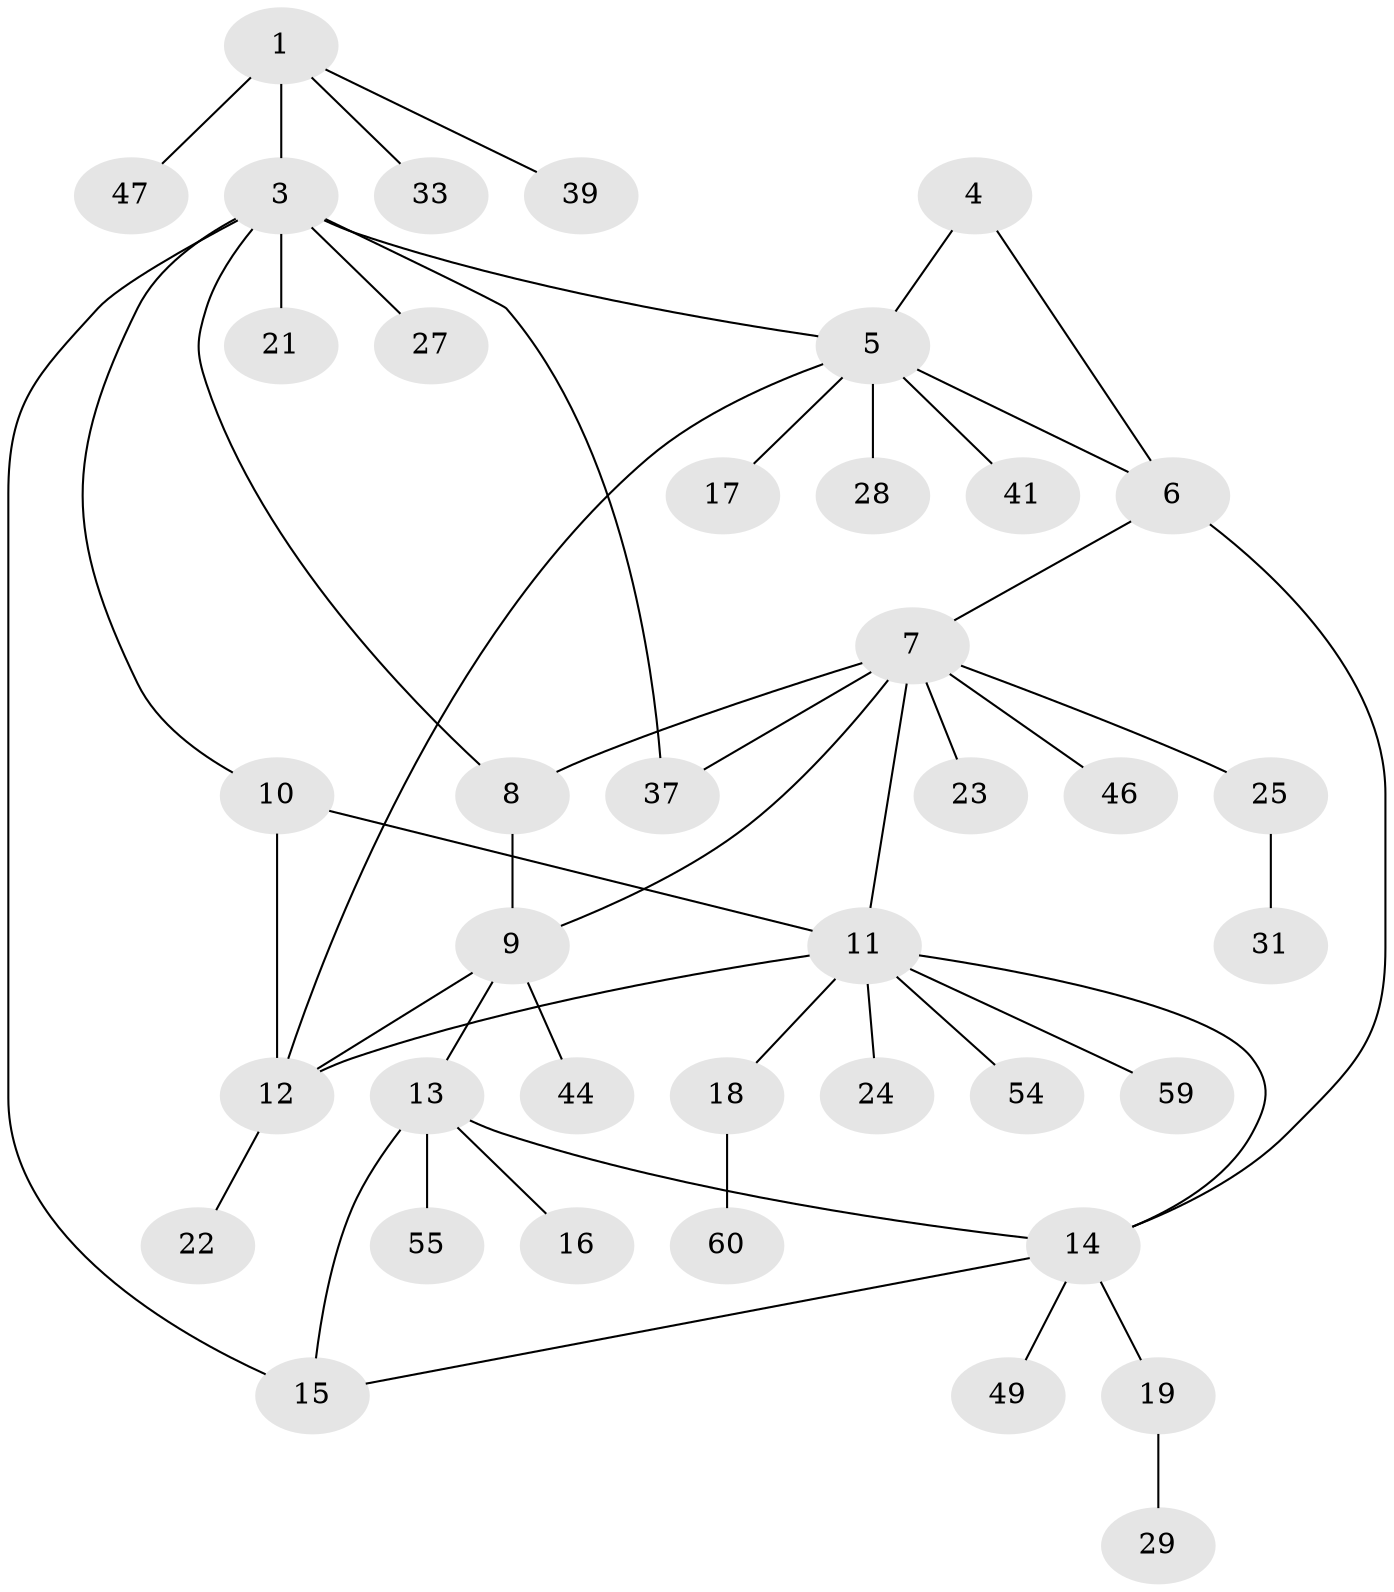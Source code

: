 // original degree distribution, {6: 0.046153846153846156, 2: 0.2, 9: 0.015384615384615385, 7: 0.03076923076923077, 11: 0.015384615384615385, 3: 0.046153846153846156, 5: 0.03076923076923077, 8: 0.03076923076923077, 1: 0.5692307692307692, 4: 0.015384615384615385}
// Generated by graph-tools (version 1.1) at 2025/19/03/04/25 18:19:44]
// undirected, 39 vertices, 50 edges
graph export_dot {
graph [start="1"]
  node [color=gray90,style=filled];
  1 [super="+30+2"];
  3;
  4;
  5;
  6 [super="+40+61+63"];
  7 [super="+36+65+51"];
  8;
  9;
  10;
  11;
  12 [super="+20+26+38+35"];
  13;
  14;
  15;
  16;
  17 [super="+42"];
  18;
  19 [super="+34+53+57+64"];
  21;
  22;
  23;
  24 [super="+50"];
  25;
  27 [super="+32"];
  28;
  29;
  31;
  33 [super="+52"];
  37;
  39;
  41;
  44;
  46;
  47;
  49;
  54;
  55;
  59;
  60;
  1 -- 3 [weight=2];
  1 -- 33;
  1 -- 39;
  1 -- 47;
  3 -- 5;
  3 -- 8;
  3 -- 10;
  3 -- 15;
  3 -- 21;
  3 -- 27;
  3 -- 37;
  4 -- 5;
  4 -- 6;
  5 -- 6;
  5 -- 12;
  5 -- 17;
  5 -- 28;
  5 -- 41;
  6 -- 7;
  6 -- 14;
  7 -- 8;
  7 -- 9;
  7 -- 11;
  7 -- 23;
  7 -- 25;
  7 -- 37;
  7 -- 46;
  8 -- 9;
  9 -- 13;
  9 -- 44;
  9 -- 12;
  10 -- 11;
  10 -- 12;
  11 -- 12;
  11 -- 14;
  11 -- 18;
  11 -- 24;
  11 -- 54;
  11 -- 59;
  12 -- 22;
  13 -- 14;
  13 -- 15;
  13 -- 16;
  13 -- 55;
  14 -- 15;
  14 -- 19;
  14 -- 49;
  18 -- 60;
  19 -- 29;
  25 -- 31;
}
